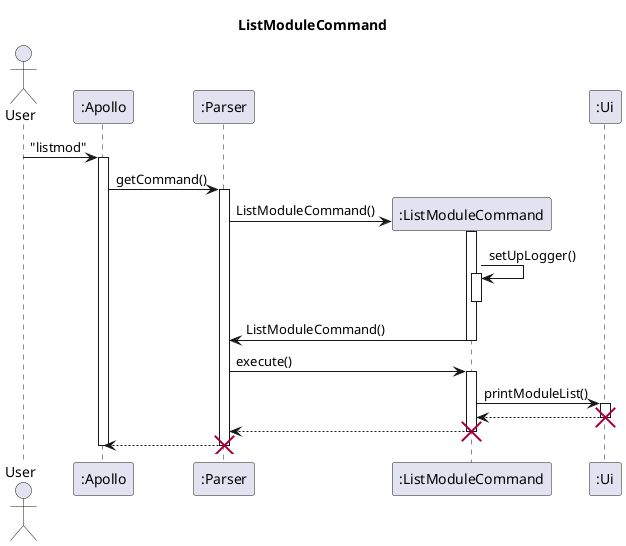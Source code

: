 @startuml
'https://plantuml.com/sequence-diagram

title ListModuleCommand

actor User

participant ":Apollo" as Apollo
participant ":Parser" as Parser
participant ":ListModuleCommand" as ListMod
participant ":Ui" as Ui

User -> Apollo : "listmod"
activate Apollo
Apollo -> Parser : getCommand()
activate Parser

Parser -> ListMod** : ListModuleCommand()
activate ListMod
ListMod -> ListMod : setUpLogger()
activate ListMod
deactivate ListMod
ListMod -> Parser: ListModuleCommand()
deactivate ListMod



Parser -> ListMod : execute()
activate ListMod

ListMod -> Ui : printModuleList()
activate Ui
Ui --> ListMod
deactivate Ui
destroy Ui
ListMod --> Parser

deactivate ListMod
destroy ListMod
Parser --> Apollo
deactivate Parser
destroy Parser
deactivate Apollo
@enduml